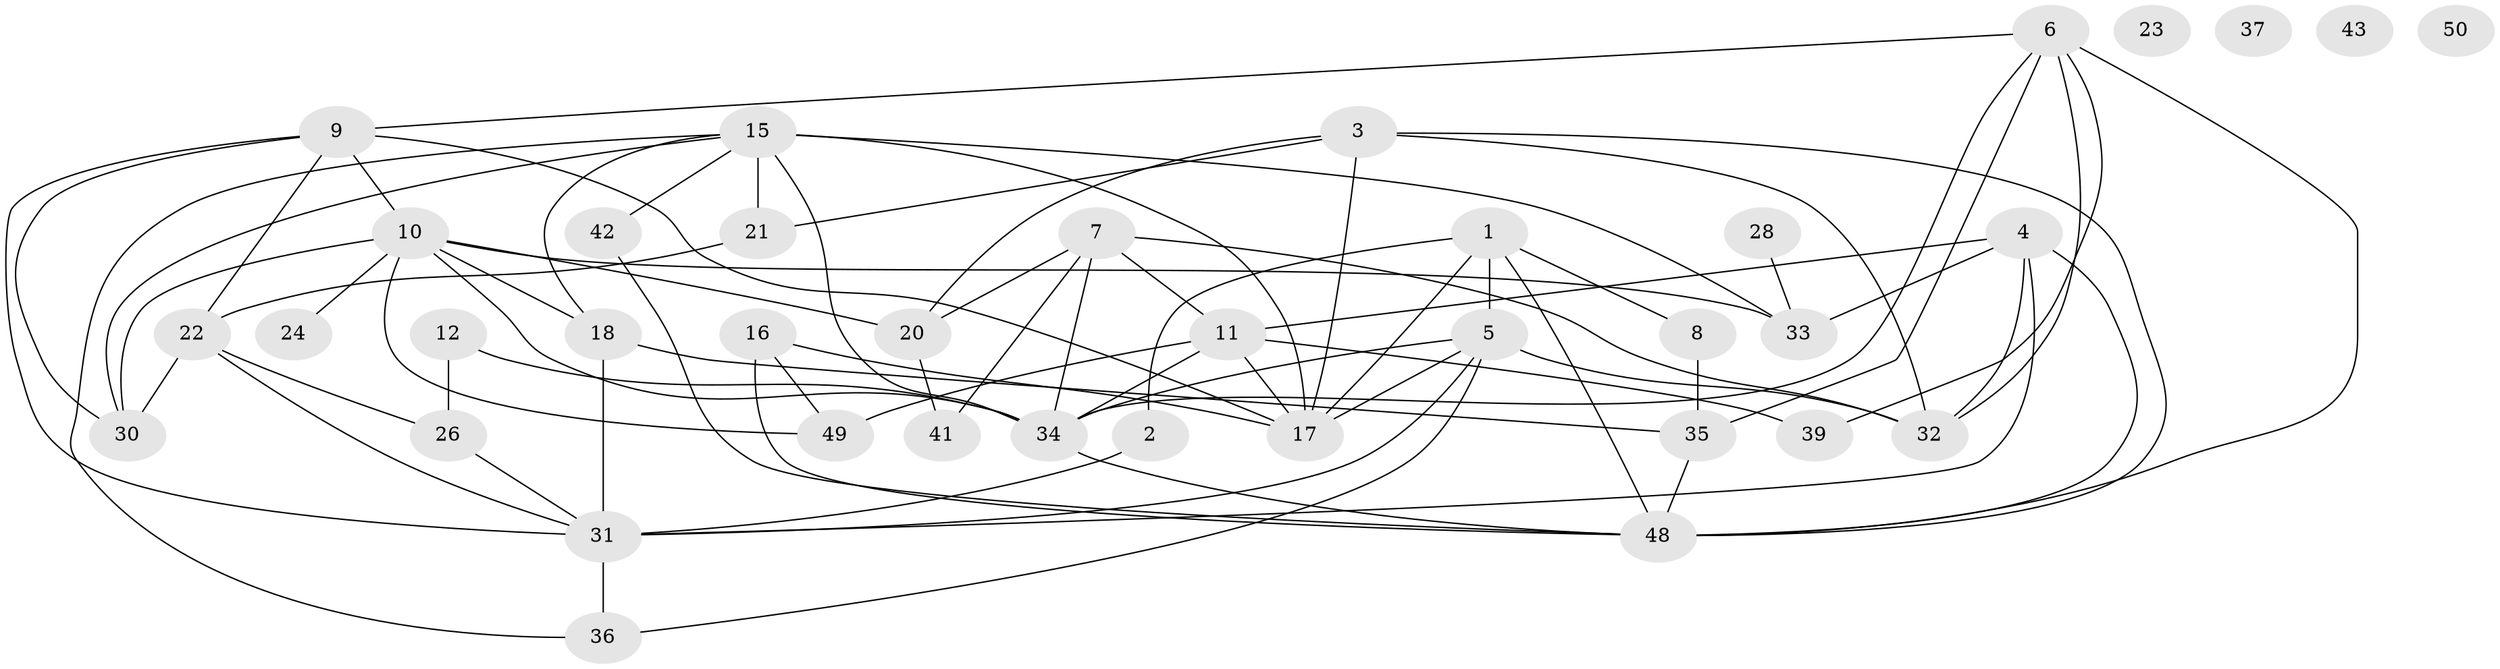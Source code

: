 // original degree distribution, {2: 0.1896551724137931, 3: 0.29310344827586204, 5: 0.10344827586206896, 6: 0.1206896551724138, 4: 0.13793103448275862, 7: 0.034482758620689655, 0: 0.06896551724137931, 1: 0.05172413793103448}
// Generated by graph-tools (version 1.1) at 2025/41/03/06/25 10:41:22]
// undirected, 38 vertices, 75 edges
graph export_dot {
graph [start="1"]
  node [color=gray90,style=filled];
  1 [super="+53"];
  2;
  3 [super="+44"];
  4 [super="+29"];
  5 [super="+19"];
  6 [super="+13"];
  7 [super="+40"];
  8 [super="+58"];
  9 [super="+47"];
  10 [super="+14"];
  11;
  12 [super="+38"];
  15 [super="+56"];
  16 [super="+55"];
  17 [super="+54"];
  18;
  20 [super="+25"];
  21;
  22 [super="+27"];
  23;
  24;
  26;
  28;
  30;
  31 [super="+45"];
  32 [super="+46"];
  33;
  34 [super="+57"];
  35 [super="+51"];
  36;
  37;
  39;
  41;
  42;
  43;
  48 [super="+52"];
  49;
  50;
  1 -- 5 [weight=2];
  1 -- 48;
  1 -- 2;
  1 -- 17;
  1 -- 8;
  2 -- 31;
  3 -- 21;
  3 -- 32;
  3 -- 20;
  3 -- 17;
  3 -- 48;
  4 -- 11;
  4 -- 31;
  4 -- 33;
  4 -- 32;
  4 -- 48;
  5 -- 32;
  5 -- 36;
  5 -- 31;
  5 -- 17;
  5 -- 34;
  6 -- 9;
  6 -- 32;
  6 -- 34;
  6 -- 39;
  6 -- 35;
  6 -- 48;
  7 -- 20;
  7 -- 41;
  7 -- 34;
  7 -- 32;
  7 -- 11;
  8 -- 35;
  9 -- 31;
  9 -- 17;
  9 -- 22;
  9 -- 10;
  9 -- 30;
  10 -- 24;
  10 -- 30;
  10 -- 33;
  10 -- 49;
  10 -- 18;
  10 -- 34;
  10 -- 20;
  11 -- 17;
  11 -- 34;
  11 -- 39;
  11 -- 49;
  12 -- 34;
  12 -- 26;
  15 -- 30;
  15 -- 33;
  15 -- 34 [weight=2];
  15 -- 18;
  15 -- 36;
  15 -- 21;
  15 -- 42;
  15 -- 17;
  16 -- 17;
  16 -- 48;
  16 -- 49;
  18 -- 31;
  18 -- 35;
  20 -- 41;
  21 -- 22;
  22 -- 30;
  22 -- 31;
  22 -- 26;
  26 -- 31;
  28 -- 33;
  31 -- 36;
  34 -- 48;
  35 -- 48;
  42 -- 48;
}
